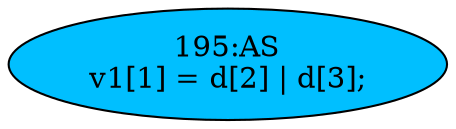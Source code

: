 strict digraph "" {
	node [label="\N"];
	"195:AS"	 [ast="<pyverilog.vparser.ast.Assign object at 0x7f4056d88490>",
		def_var="['v1']",
		fillcolor=deepskyblue,
		label="195:AS
v1[1] = d[2] | d[3];",
		statements="[]",
		style=filled,
		typ=Assign,
		use_var="['d', 'd']"];
}
